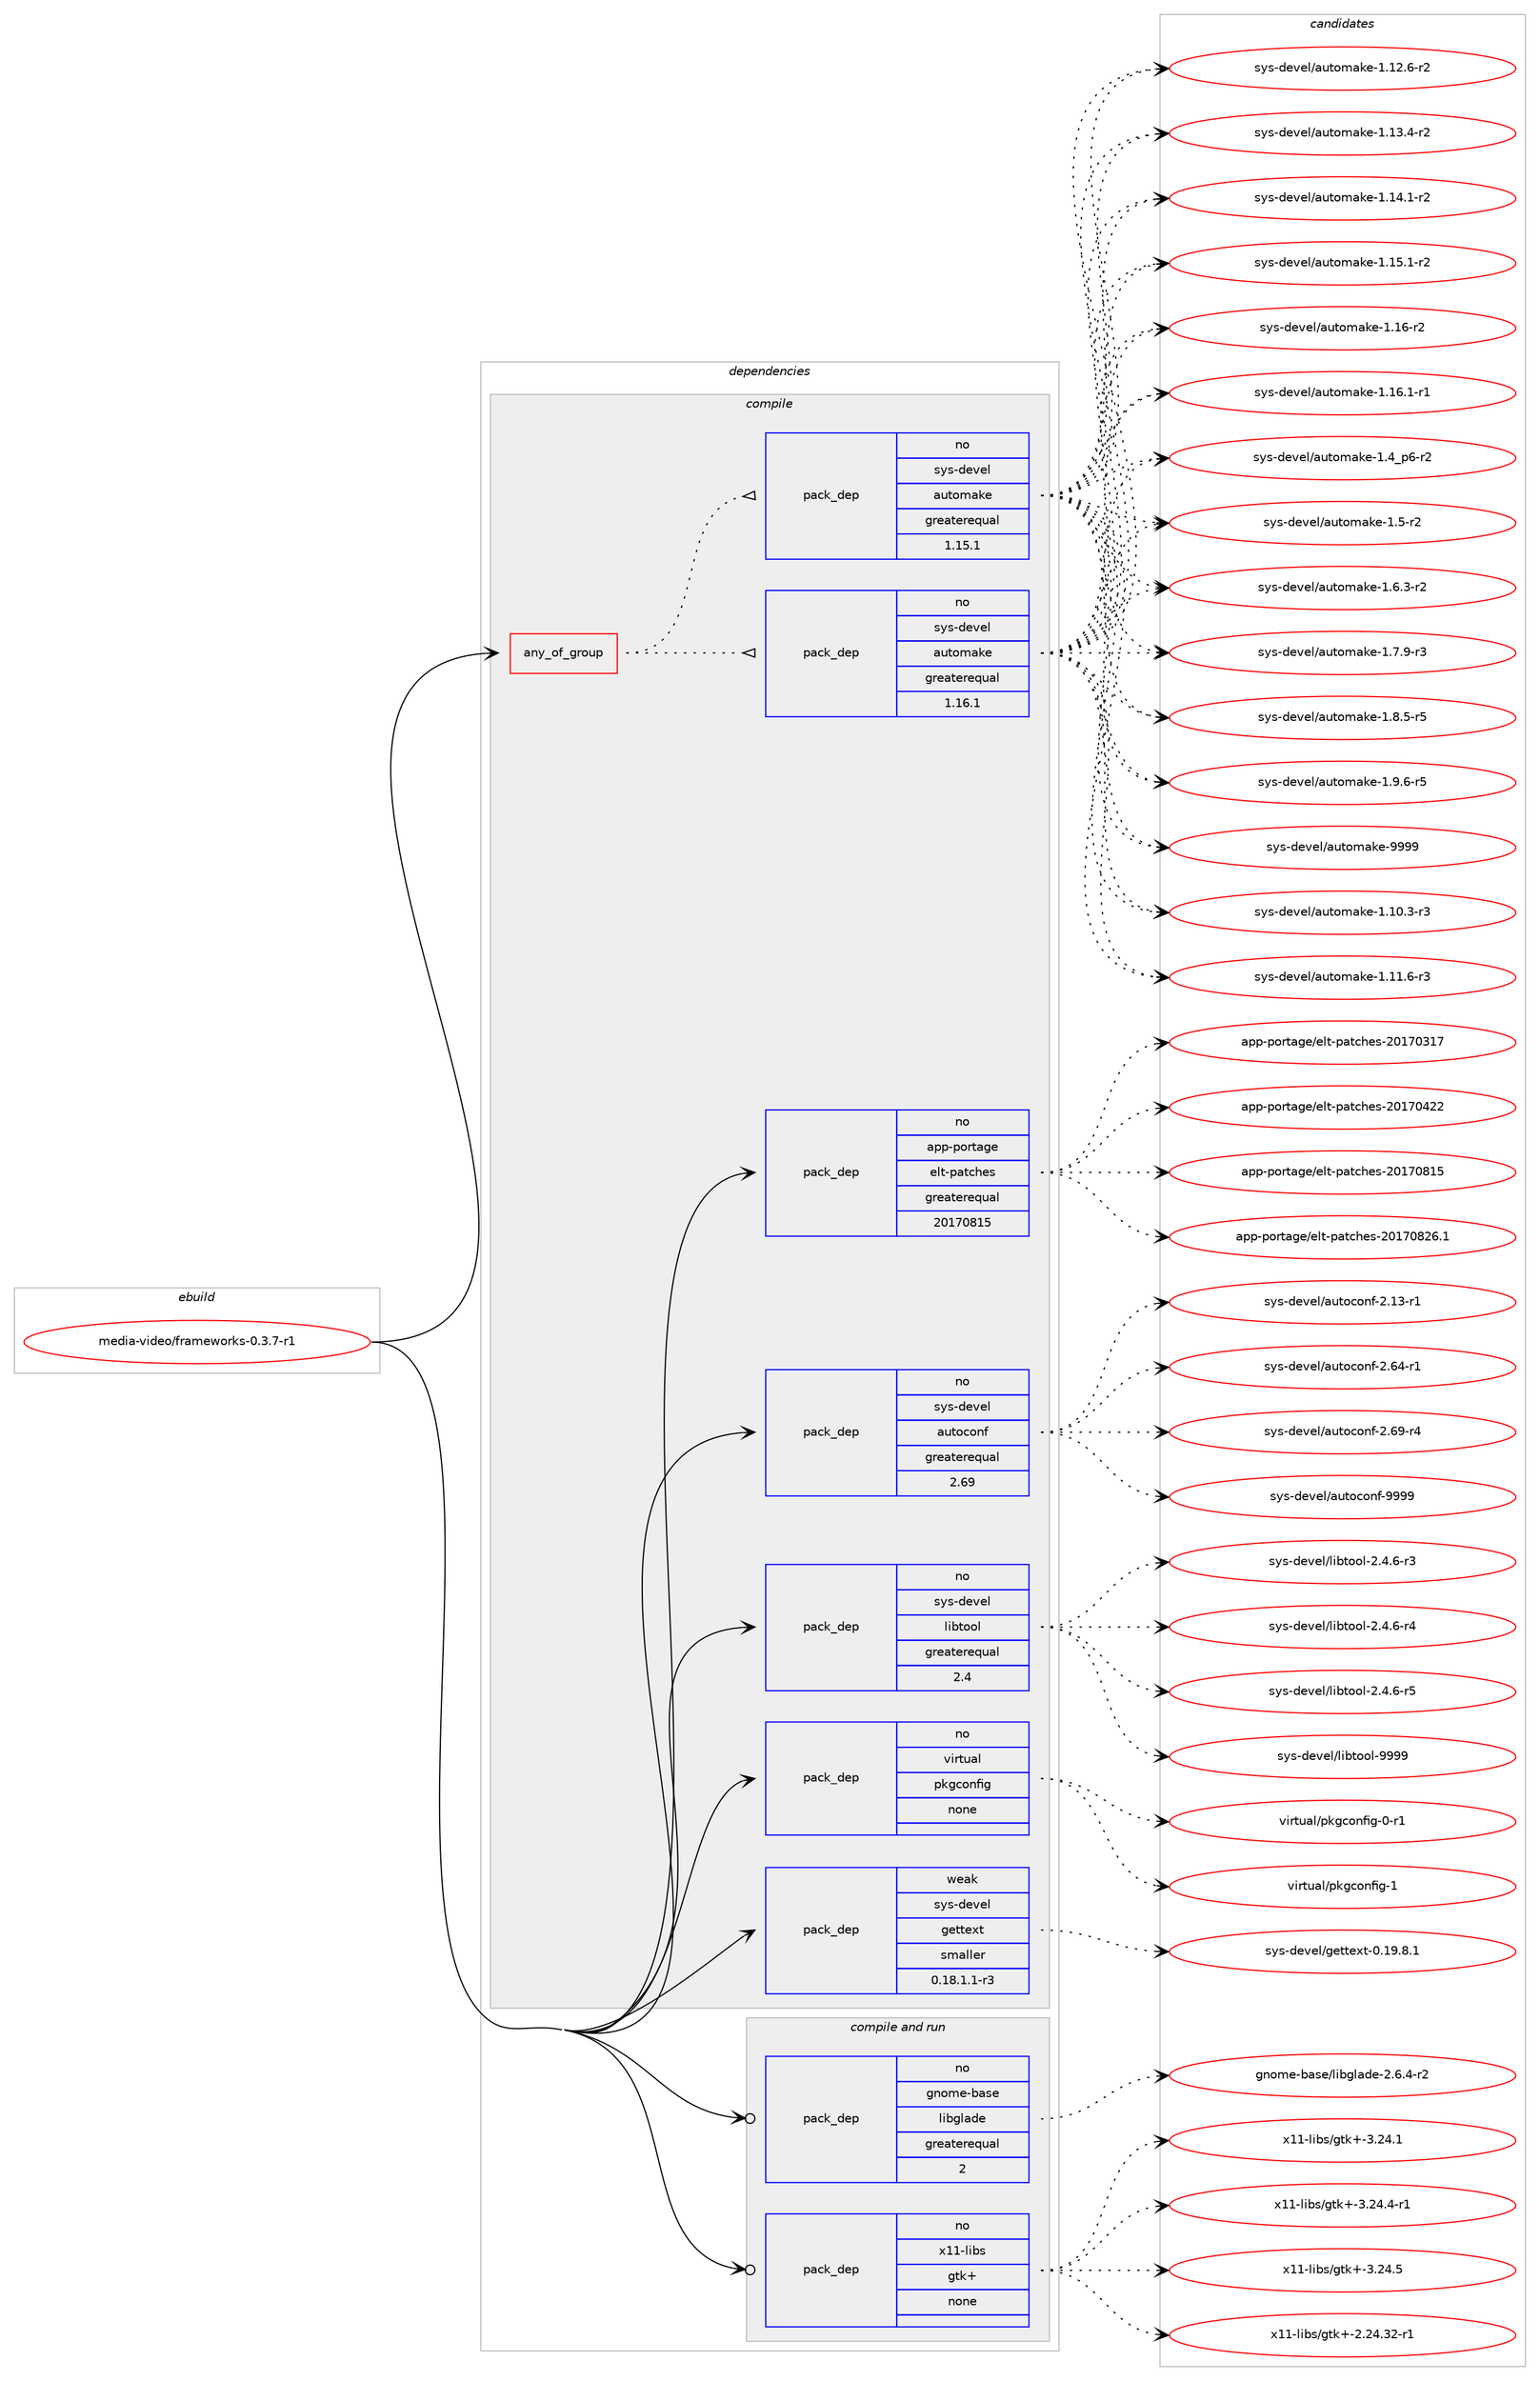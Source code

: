 digraph prolog {

# *************
# Graph options
# *************

newrank=true;
concentrate=true;
compound=true;
graph [rankdir=LR,fontname=Helvetica,fontsize=10,ranksep=1.5];#, ranksep=2.5, nodesep=0.2];
edge  [arrowhead=vee];
node  [fontname=Helvetica,fontsize=10];

# **********
# The ebuild
# **********

subgraph cluster_leftcol {
color=gray;
rank=same;
label=<<i>ebuild</i>>;
id [label="media-video/frameworks-0.3.7-r1", color=red, width=4, href="../media-video/frameworks-0.3.7-r1.svg"];
}

# ****************
# The dependencies
# ****************

subgraph cluster_midcol {
color=gray;
label=<<i>dependencies</i>>;
subgraph cluster_compile {
fillcolor="#eeeeee";
style=filled;
label=<<i>compile</i>>;
subgraph any25654 {
dependency1636999 [label=<<TABLE BORDER="0" CELLBORDER="1" CELLSPACING="0" CELLPADDING="4"><TR><TD CELLPADDING="10">any_of_group</TD></TR></TABLE>>, shape=none, color=red];subgraph pack1170469 {
dependency1637000 [label=<<TABLE BORDER="0" CELLBORDER="1" CELLSPACING="0" CELLPADDING="4" WIDTH="220"><TR><TD ROWSPAN="6" CELLPADDING="30">pack_dep</TD></TR><TR><TD WIDTH="110">no</TD></TR><TR><TD>sys-devel</TD></TR><TR><TD>automake</TD></TR><TR><TD>greaterequal</TD></TR><TR><TD>1.16.1</TD></TR></TABLE>>, shape=none, color=blue];
}
dependency1636999:e -> dependency1637000:w [weight=20,style="dotted",arrowhead="oinv"];
subgraph pack1170470 {
dependency1637001 [label=<<TABLE BORDER="0" CELLBORDER="1" CELLSPACING="0" CELLPADDING="4" WIDTH="220"><TR><TD ROWSPAN="6" CELLPADDING="30">pack_dep</TD></TR><TR><TD WIDTH="110">no</TD></TR><TR><TD>sys-devel</TD></TR><TR><TD>automake</TD></TR><TR><TD>greaterequal</TD></TR><TR><TD>1.15.1</TD></TR></TABLE>>, shape=none, color=blue];
}
dependency1636999:e -> dependency1637001:w [weight=20,style="dotted",arrowhead="oinv"];
}
id:e -> dependency1636999:w [weight=20,style="solid",arrowhead="vee"];
subgraph pack1170471 {
dependency1637002 [label=<<TABLE BORDER="0" CELLBORDER="1" CELLSPACING="0" CELLPADDING="4" WIDTH="220"><TR><TD ROWSPAN="6" CELLPADDING="30">pack_dep</TD></TR><TR><TD WIDTH="110">no</TD></TR><TR><TD>app-portage</TD></TR><TR><TD>elt-patches</TD></TR><TR><TD>greaterequal</TD></TR><TR><TD>20170815</TD></TR></TABLE>>, shape=none, color=blue];
}
id:e -> dependency1637002:w [weight=20,style="solid",arrowhead="vee"];
subgraph pack1170472 {
dependency1637003 [label=<<TABLE BORDER="0" CELLBORDER="1" CELLSPACING="0" CELLPADDING="4" WIDTH="220"><TR><TD ROWSPAN="6" CELLPADDING="30">pack_dep</TD></TR><TR><TD WIDTH="110">no</TD></TR><TR><TD>sys-devel</TD></TR><TR><TD>autoconf</TD></TR><TR><TD>greaterequal</TD></TR><TR><TD>2.69</TD></TR></TABLE>>, shape=none, color=blue];
}
id:e -> dependency1637003:w [weight=20,style="solid",arrowhead="vee"];
subgraph pack1170473 {
dependency1637004 [label=<<TABLE BORDER="0" CELLBORDER="1" CELLSPACING="0" CELLPADDING="4" WIDTH="220"><TR><TD ROWSPAN="6" CELLPADDING="30">pack_dep</TD></TR><TR><TD WIDTH="110">no</TD></TR><TR><TD>sys-devel</TD></TR><TR><TD>libtool</TD></TR><TR><TD>greaterequal</TD></TR><TR><TD>2.4</TD></TR></TABLE>>, shape=none, color=blue];
}
id:e -> dependency1637004:w [weight=20,style="solid",arrowhead="vee"];
subgraph pack1170474 {
dependency1637005 [label=<<TABLE BORDER="0" CELLBORDER="1" CELLSPACING="0" CELLPADDING="4" WIDTH="220"><TR><TD ROWSPAN="6" CELLPADDING="30">pack_dep</TD></TR><TR><TD WIDTH="110">no</TD></TR><TR><TD>virtual</TD></TR><TR><TD>pkgconfig</TD></TR><TR><TD>none</TD></TR><TR><TD></TD></TR></TABLE>>, shape=none, color=blue];
}
id:e -> dependency1637005:w [weight=20,style="solid",arrowhead="vee"];
subgraph pack1170475 {
dependency1637006 [label=<<TABLE BORDER="0" CELLBORDER="1" CELLSPACING="0" CELLPADDING="4" WIDTH="220"><TR><TD ROWSPAN="6" CELLPADDING="30">pack_dep</TD></TR><TR><TD WIDTH="110">weak</TD></TR><TR><TD>sys-devel</TD></TR><TR><TD>gettext</TD></TR><TR><TD>smaller</TD></TR><TR><TD>0.18.1.1-r3</TD></TR></TABLE>>, shape=none, color=blue];
}
id:e -> dependency1637006:w [weight=20,style="solid",arrowhead="vee"];
}
subgraph cluster_compileandrun {
fillcolor="#eeeeee";
style=filled;
label=<<i>compile and run</i>>;
subgraph pack1170476 {
dependency1637007 [label=<<TABLE BORDER="0" CELLBORDER="1" CELLSPACING="0" CELLPADDING="4" WIDTH="220"><TR><TD ROWSPAN="6" CELLPADDING="30">pack_dep</TD></TR><TR><TD WIDTH="110">no</TD></TR><TR><TD>gnome-base</TD></TR><TR><TD>libglade</TD></TR><TR><TD>greaterequal</TD></TR><TR><TD>2</TD></TR></TABLE>>, shape=none, color=blue];
}
id:e -> dependency1637007:w [weight=20,style="solid",arrowhead="odotvee"];
subgraph pack1170477 {
dependency1637008 [label=<<TABLE BORDER="0" CELLBORDER="1" CELLSPACING="0" CELLPADDING="4" WIDTH="220"><TR><TD ROWSPAN="6" CELLPADDING="30">pack_dep</TD></TR><TR><TD WIDTH="110">no</TD></TR><TR><TD>x11-libs</TD></TR><TR><TD>gtk+</TD></TR><TR><TD>none</TD></TR><TR><TD></TD></TR></TABLE>>, shape=none, color=blue];
}
id:e -> dependency1637008:w [weight=20,style="solid",arrowhead="odotvee"];
}
subgraph cluster_run {
fillcolor="#eeeeee";
style=filled;
label=<<i>run</i>>;
}
}

# **************
# The candidates
# **************

subgraph cluster_choices {
rank=same;
color=gray;
label=<<i>candidates</i>>;

subgraph choice1170469 {
color=black;
nodesep=1;
choice11512111545100101118101108479711711611110997107101454946494846514511451 [label="sys-devel/automake-1.10.3-r3", color=red, width=4,href="../sys-devel/automake-1.10.3-r3.svg"];
choice11512111545100101118101108479711711611110997107101454946494946544511451 [label="sys-devel/automake-1.11.6-r3", color=red, width=4,href="../sys-devel/automake-1.11.6-r3.svg"];
choice11512111545100101118101108479711711611110997107101454946495046544511450 [label="sys-devel/automake-1.12.6-r2", color=red, width=4,href="../sys-devel/automake-1.12.6-r2.svg"];
choice11512111545100101118101108479711711611110997107101454946495146524511450 [label="sys-devel/automake-1.13.4-r2", color=red, width=4,href="../sys-devel/automake-1.13.4-r2.svg"];
choice11512111545100101118101108479711711611110997107101454946495246494511450 [label="sys-devel/automake-1.14.1-r2", color=red, width=4,href="../sys-devel/automake-1.14.1-r2.svg"];
choice11512111545100101118101108479711711611110997107101454946495346494511450 [label="sys-devel/automake-1.15.1-r2", color=red, width=4,href="../sys-devel/automake-1.15.1-r2.svg"];
choice1151211154510010111810110847971171161111099710710145494649544511450 [label="sys-devel/automake-1.16-r2", color=red, width=4,href="../sys-devel/automake-1.16-r2.svg"];
choice11512111545100101118101108479711711611110997107101454946495446494511449 [label="sys-devel/automake-1.16.1-r1", color=red, width=4,href="../sys-devel/automake-1.16.1-r1.svg"];
choice115121115451001011181011084797117116111109971071014549465295112544511450 [label="sys-devel/automake-1.4_p6-r2", color=red, width=4,href="../sys-devel/automake-1.4_p6-r2.svg"];
choice11512111545100101118101108479711711611110997107101454946534511450 [label="sys-devel/automake-1.5-r2", color=red, width=4,href="../sys-devel/automake-1.5-r2.svg"];
choice115121115451001011181011084797117116111109971071014549465446514511450 [label="sys-devel/automake-1.6.3-r2", color=red, width=4,href="../sys-devel/automake-1.6.3-r2.svg"];
choice115121115451001011181011084797117116111109971071014549465546574511451 [label="sys-devel/automake-1.7.9-r3", color=red, width=4,href="../sys-devel/automake-1.7.9-r3.svg"];
choice115121115451001011181011084797117116111109971071014549465646534511453 [label="sys-devel/automake-1.8.5-r5", color=red, width=4,href="../sys-devel/automake-1.8.5-r5.svg"];
choice115121115451001011181011084797117116111109971071014549465746544511453 [label="sys-devel/automake-1.9.6-r5", color=red, width=4,href="../sys-devel/automake-1.9.6-r5.svg"];
choice115121115451001011181011084797117116111109971071014557575757 [label="sys-devel/automake-9999", color=red, width=4,href="../sys-devel/automake-9999.svg"];
dependency1637000:e -> choice11512111545100101118101108479711711611110997107101454946494846514511451:w [style=dotted,weight="100"];
dependency1637000:e -> choice11512111545100101118101108479711711611110997107101454946494946544511451:w [style=dotted,weight="100"];
dependency1637000:e -> choice11512111545100101118101108479711711611110997107101454946495046544511450:w [style=dotted,weight="100"];
dependency1637000:e -> choice11512111545100101118101108479711711611110997107101454946495146524511450:w [style=dotted,weight="100"];
dependency1637000:e -> choice11512111545100101118101108479711711611110997107101454946495246494511450:w [style=dotted,weight="100"];
dependency1637000:e -> choice11512111545100101118101108479711711611110997107101454946495346494511450:w [style=dotted,weight="100"];
dependency1637000:e -> choice1151211154510010111810110847971171161111099710710145494649544511450:w [style=dotted,weight="100"];
dependency1637000:e -> choice11512111545100101118101108479711711611110997107101454946495446494511449:w [style=dotted,weight="100"];
dependency1637000:e -> choice115121115451001011181011084797117116111109971071014549465295112544511450:w [style=dotted,weight="100"];
dependency1637000:e -> choice11512111545100101118101108479711711611110997107101454946534511450:w [style=dotted,weight="100"];
dependency1637000:e -> choice115121115451001011181011084797117116111109971071014549465446514511450:w [style=dotted,weight="100"];
dependency1637000:e -> choice115121115451001011181011084797117116111109971071014549465546574511451:w [style=dotted,weight="100"];
dependency1637000:e -> choice115121115451001011181011084797117116111109971071014549465646534511453:w [style=dotted,weight="100"];
dependency1637000:e -> choice115121115451001011181011084797117116111109971071014549465746544511453:w [style=dotted,weight="100"];
dependency1637000:e -> choice115121115451001011181011084797117116111109971071014557575757:w [style=dotted,weight="100"];
}
subgraph choice1170470 {
color=black;
nodesep=1;
choice11512111545100101118101108479711711611110997107101454946494846514511451 [label="sys-devel/automake-1.10.3-r3", color=red, width=4,href="../sys-devel/automake-1.10.3-r3.svg"];
choice11512111545100101118101108479711711611110997107101454946494946544511451 [label="sys-devel/automake-1.11.6-r3", color=red, width=4,href="../sys-devel/automake-1.11.6-r3.svg"];
choice11512111545100101118101108479711711611110997107101454946495046544511450 [label="sys-devel/automake-1.12.6-r2", color=red, width=4,href="../sys-devel/automake-1.12.6-r2.svg"];
choice11512111545100101118101108479711711611110997107101454946495146524511450 [label="sys-devel/automake-1.13.4-r2", color=red, width=4,href="../sys-devel/automake-1.13.4-r2.svg"];
choice11512111545100101118101108479711711611110997107101454946495246494511450 [label="sys-devel/automake-1.14.1-r2", color=red, width=4,href="../sys-devel/automake-1.14.1-r2.svg"];
choice11512111545100101118101108479711711611110997107101454946495346494511450 [label="sys-devel/automake-1.15.1-r2", color=red, width=4,href="../sys-devel/automake-1.15.1-r2.svg"];
choice1151211154510010111810110847971171161111099710710145494649544511450 [label="sys-devel/automake-1.16-r2", color=red, width=4,href="../sys-devel/automake-1.16-r2.svg"];
choice11512111545100101118101108479711711611110997107101454946495446494511449 [label="sys-devel/automake-1.16.1-r1", color=red, width=4,href="../sys-devel/automake-1.16.1-r1.svg"];
choice115121115451001011181011084797117116111109971071014549465295112544511450 [label="sys-devel/automake-1.4_p6-r2", color=red, width=4,href="../sys-devel/automake-1.4_p6-r2.svg"];
choice11512111545100101118101108479711711611110997107101454946534511450 [label="sys-devel/automake-1.5-r2", color=red, width=4,href="../sys-devel/automake-1.5-r2.svg"];
choice115121115451001011181011084797117116111109971071014549465446514511450 [label="sys-devel/automake-1.6.3-r2", color=red, width=4,href="../sys-devel/automake-1.6.3-r2.svg"];
choice115121115451001011181011084797117116111109971071014549465546574511451 [label="sys-devel/automake-1.7.9-r3", color=red, width=4,href="../sys-devel/automake-1.7.9-r3.svg"];
choice115121115451001011181011084797117116111109971071014549465646534511453 [label="sys-devel/automake-1.8.5-r5", color=red, width=4,href="../sys-devel/automake-1.8.5-r5.svg"];
choice115121115451001011181011084797117116111109971071014549465746544511453 [label="sys-devel/automake-1.9.6-r5", color=red, width=4,href="../sys-devel/automake-1.9.6-r5.svg"];
choice115121115451001011181011084797117116111109971071014557575757 [label="sys-devel/automake-9999", color=red, width=4,href="../sys-devel/automake-9999.svg"];
dependency1637001:e -> choice11512111545100101118101108479711711611110997107101454946494846514511451:w [style=dotted,weight="100"];
dependency1637001:e -> choice11512111545100101118101108479711711611110997107101454946494946544511451:w [style=dotted,weight="100"];
dependency1637001:e -> choice11512111545100101118101108479711711611110997107101454946495046544511450:w [style=dotted,weight="100"];
dependency1637001:e -> choice11512111545100101118101108479711711611110997107101454946495146524511450:w [style=dotted,weight="100"];
dependency1637001:e -> choice11512111545100101118101108479711711611110997107101454946495246494511450:w [style=dotted,weight="100"];
dependency1637001:e -> choice11512111545100101118101108479711711611110997107101454946495346494511450:w [style=dotted,weight="100"];
dependency1637001:e -> choice1151211154510010111810110847971171161111099710710145494649544511450:w [style=dotted,weight="100"];
dependency1637001:e -> choice11512111545100101118101108479711711611110997107101454946495446494511449:w [style=dotted,weight="100"];
dependency1637001:e -> choice115121115451001011181011084797117116111109971071014549465295112544511450:w [style=dotted,weight="100"];
dependency1637001:e -> choice11512111545100101118101108479711711611110997107101454946534511450:w [style=dotted,weight="100"];
dependency1637001:e -> choice115121115451001011181011084797117116111109971071014549465446514511450:w [style=dotted,weight="100"];
dependency1637001:e -> choice115121115451001011181011084797117116111109971071014549465546574511451:w [style=dotted,weight="100"];
dependency1637001:e -> choice115121115451001011181011084797117116111109971071014549465646534511453:w [style=dotted,weight="100"];
dependency1637001:e -> choice115121115451001011181011084797117116111109971071014549465746544511453:w [style=dotted,weight="100"];
dependency1637001:e -> choice115121115451001011181011084797117116111109971071014557575757:w [style=dotted,weight="100"];
}
subgraph choice1170471 {
color=black;
nodesep=1;
choice97112112451121111141169710310147101108116451129711699104101115455048495548514955 [label="app-portage/elt-patches-20170317", color=red, width=4,href="../app-portage/elt-patches-20170317.svg"];
choice97112112451121111141169710310147101108116451129711699104101115455048495548525050 [label="app-portage/elt-patches-20170422", color=red, width=4,href="../app-portage/elt-patches-20170422.svg"];
choice97112112451121111141169710310147101108116451129711699104101115455048495548564953 [label="app-portage/elt-patches-20170815", color=red, width=4,href="../app-portage/elt-patches-20170815.svg"];
choice971121124511211111411697103101471011081164511297116991041011154550484955485650544649 [label="app-portage/elt-patches-20170826.1", color=red, width=4,href="../app-portage/elt-patches-20170826.1.svg"];
dependency1637002:e -> choice97112112451121111141169710310147101108116451129711699104101115455048495548514955:w [style=dotted,weight="100"];
dependency1637002:e -> choice97112112451121111141169710310147101108116451129711699104101115455048495548525050:w [style=dotted,weight="100"];
dependency1637002:e -> choice97112112451121111141169710310147101108116451129711699104101115455048495548564953:w [style=dotted,weight="100"];
dependency1637002:e -> choice971121124511211111411697103101471011081164511297116991041011154550484955485650544649:w [style=dotted,weight="100"];
}
subgraph choice1170472 {
color=black;
nodesep=1;
choice1151211154510010111810110847971171161119911111010245504649514511449 [label="sys-devel/autoconf-2.13-r1", color=red, width=4,href="../sys-devel/autoconf-2.13-r1.svg"];
choice1151211154510010111810110847971171161119911111010245504654524511449 [label="sys-devel/autoconf-2.64-r1", color=red, width=4,href="../sys-devel/autoconf-2.64-r1.svg"];
choice1151211154510010111810110847971171161119911111010245504654574511452 [label="sys-devel/autoconf-2.69-r4", color=red, width=4,href="../sys-devel/autoconf-2.69-r4.svg"];
choice115121115451001011181011084797117116111991111101024557575757 [label="sys-devel/autoconf-9999", color=red, width=4,href="../sys-devel/autoconf-9999.svg"];
dependency1637003:e -> choice1151211154510010111810110847971171161119911111010245504649514511449:w [style=dotted,weight="100"];
dependency1637003:e -> choice1151211154510010111810110847971171161119911111010245504654524511449:w [style=dotted,weight="100"];
dependency1637003:e -> choice1151211154510010111810110847971171161119911111010245504654574511452:w [style=dotted,weight="100"];
dependency1637003:e -> choice115121115451001011181011084797117116111991111101024557575757:w [style=dotted,weight="100"];
}
subgraph choice1170473 {
color=black;
nodesep=1;
choice1151211154510010111810110847108105981161111111084550465246544511451 [label="sys-devel/libtool-2.4.6-r3", color=red, width=4,href="../sys-devel/libtool-2.4.6-r3.svg"];
choice1151211154510010111810110847108105981161111111084550465246544511452 [label="sys-devel/libtool-2.4.6-r4", color=red, width=4,href="../sys-devel/libtool-2.4.6-r4.svg"];
choice1151211154510010111810110847108105981161111111084550465246544511453 [label="sys-devel/libtool-2.4.6-r5", color=red, width=4,href="../sys-devel/libtool-2.4.6-r5.svg"];
choice1151211154510010111810110847108105981161111111084557575757 [label="sys-devel/libtool-9999", color=red, width=4,href="../sys-devel/libtool-9999.svg"];
dependency1637004:e -> choice1151211154510010111810110847108105981161111111084550465246544511451:w [style=dotted,weight="100"];
dependency1637004:e -> choice1151211154510010111810110847108105981161111111084550465246544511452:w [style=dotted,weight="100"];
dependency1637004:e -> choice1151211154510010111810110847108105981161111111084550465246544511453:w [style=dotted,weight="100"];
dependency1637004:e -> choice1151211154510010111810110847108105981161111111084557575757:w [style=dotted,weight="100"];
}
subgraph choice1170474 {
color=black;
nodesep=1;
choice11810511411611797108471121071039911111010210510345484511449 [label="virtual/pkgconfig-0-r1", color=red, width=4,href="../virtual/pkgconfig-0-r1.svg"];
choice1181051141161179710847112107103991111101021051034549 [label="virtual/pkgconfig-1", color=red, width=4,href="../virtual/pkgconfig-1.svg"];
dependency1637005:e -> choice11810511411611797108471121071039911111010210510345484511449:w [style=dotted,weight="100"];
dependency1637005:e -> choice1181051141161179710847112107103991111101021051034549:w [style=dotted,weight="100"];
}
subgraph choice1170475 {
color=black;
nodesep=1;
choice1151211154510010111810110847103101116116101120116454846495746564649 [label="sys-devel/gettext-0.19.8.1", color=red, width=4,href="../sys-devel/gettext-0.19.8.1.svg"];
dependency1637006:e -> choice1151211154510010111810110847103101116116101120116454846495746564649:w [style=dotted,weight="100"];
}
subgraph choice1170476 {
color=black;
nodesep=1;
choice1031101111091014598971151014710810598103108971001014550465446524511450 [label="gnome-base/libglade-2.6.4-r2", color=red, width=4,href="../gnome-base/libglade-2.6.4-r2.svg"];
dependency1637007:e -> choice1031101111091014598971151014710810598103108971001014550465446524511450:w [style=dotted,weight="100"];
}
subgraph choice1170477 {
color=black;
nodesep=1;
choice12049494510810598115471031161074345504650524651504511449 [label="x11-libs/gtk+-2.24.32-r1", color=red, width=4,href="../x11-libs/gtk+-2.24.32-r1.svg"];
choice12049494510810598115471031161074345514650524649 [label="x11-libs/gtk+-3.24.1", color=red, width=4,href="../x11-libs/gtk+-3.24.1.svg"];
choice120494945108105981154710311610743455146505246524511449 [label="x11-libs/gtk+-3.24.4-r1", color=red, width=4,href="../x11-libs/gtk+-3.24.4-r1.svg"];
choice12049494510810598115471031161074345514650524653 [label="x11-libs/gtk+-3.24.5", color=red, width=4,href="../x11-libs/gtk+-3.24.5.svg"];
dependency1637008:e -> choice12049494510810598115471031161074345504650524651504511449:w [style=dotted,weight="100"];
dependency1637008:e -> choice12049494510810598115471031161074345514650524649:w [style=dotted,weight="100"];
dependency1637008:e -> choice120494945108105981154710311610743455146505246524511449:w [style=dotted,weight="100"];
dependency1637008:e -> choice12049494510810598115471031161074345514650524653:w [style=dotted,weight="100"];
}
}

}
